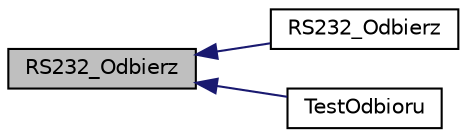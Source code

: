 digraph "RS232_Odbierz"
{
  edge [fontname="Helvetica",fontsize="10",labelfontname="Helvetica",labelfontsize="10"];
  node [fontname="Helvetica",fontsize="10",shape=record];
  rankdir="LR";
  Node1 [label="RS232_Odbierz",height=0.2,width=0.4,color="black", fillcolor="grey75", style="filled", fontcolor="black"];
  Node1 -> Node2 [dir="back",color="midnightblue",fontsize="10",style="solid",fontname="Helvetica"];
  Node2 [label="RS232_Odbierz",height=0.2,width=0.4,color="black", fillcolor="white", style="filled",URL="$odbieranie_8cpp.html#aebff1e4ab04b6e0d4e0cb0b2cb34d8c8"];
  Node1 -> Node3 [dir="back",color="midnightblue",fontsize="10",style="solid",fontname="Helvetica"];
  Node3 [label="TestOdbioru",height=0.2,width=0.4,color="black", fillcolor="white", style="filled",URL="$odbieranie_8cpp.html#a8ba1cb8263e0f85250d2dbd1fb60e825"];
}
